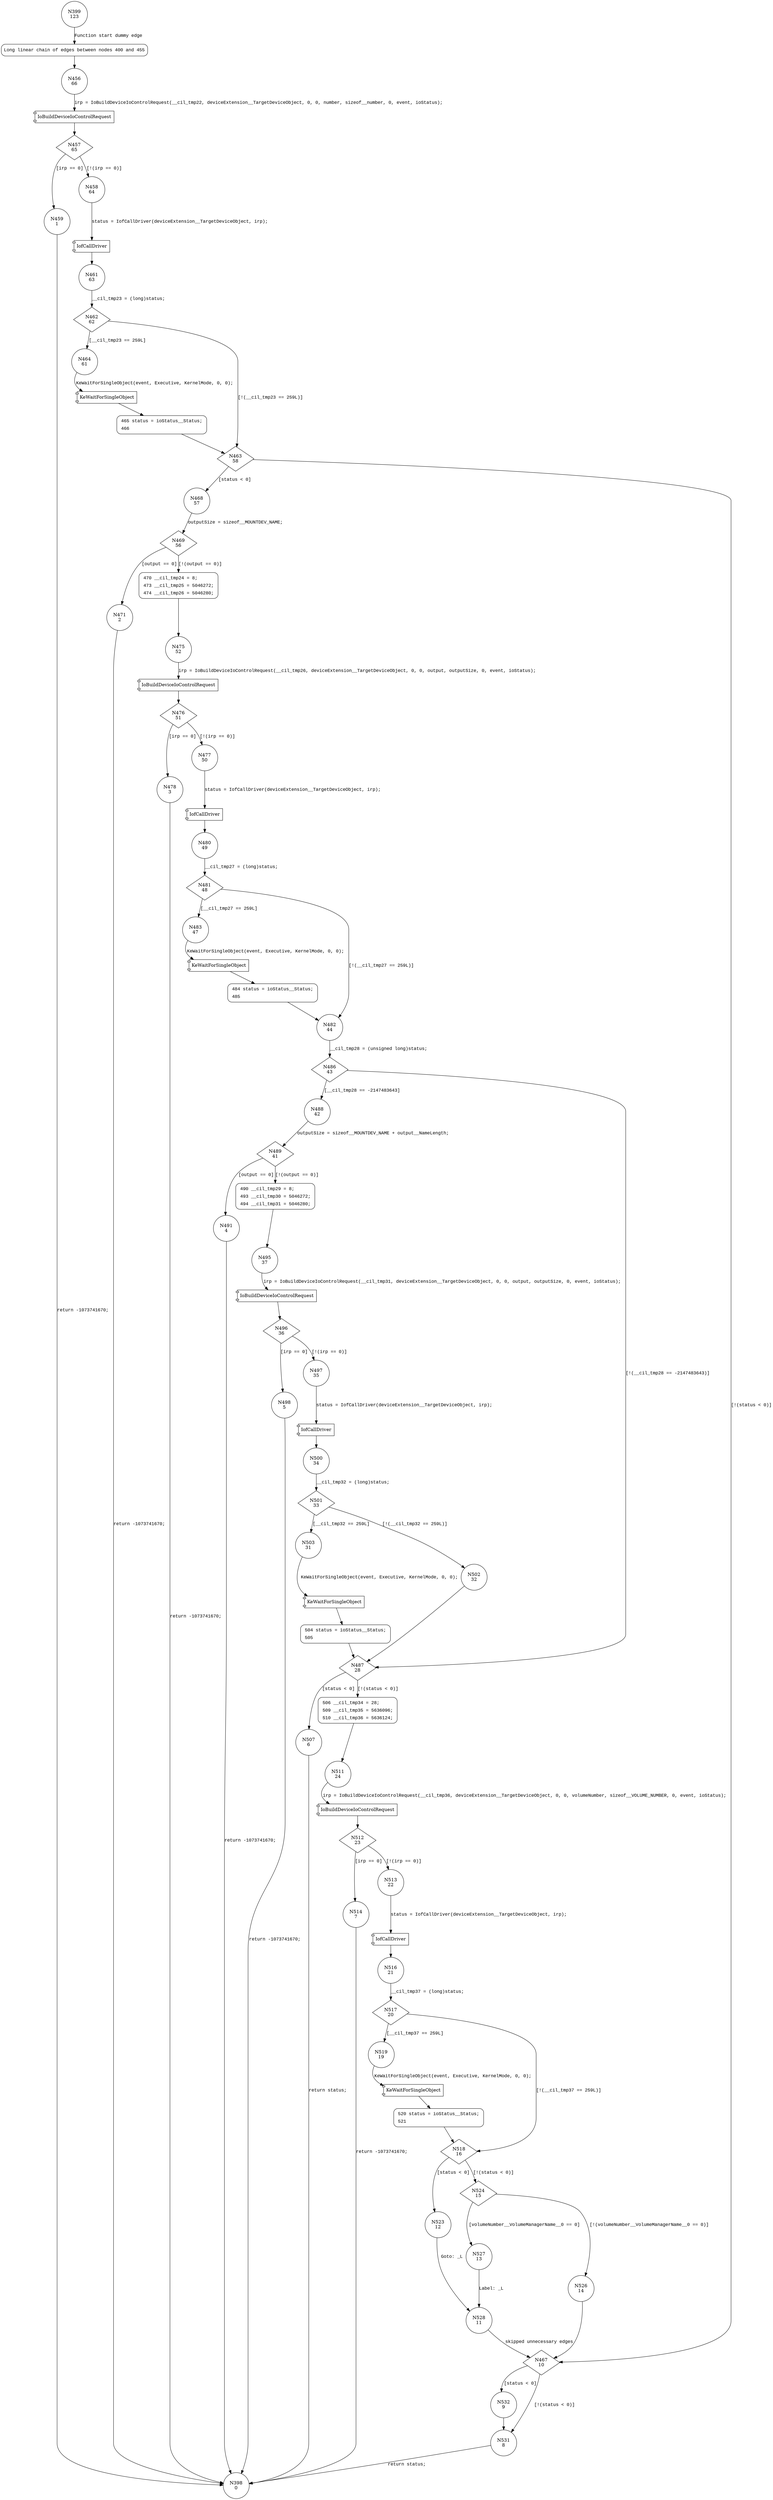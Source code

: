 digraph DiskPerfRegisterDevice {
399 [shape="circle" label="N399\n123"]
400 [shape="circle" label="N400\n122"]
456 [shape="circle" label="N456\n66"]
457 [shape="diamond" label="N457\n65"]
459 [shape="circle" label="N459\n1"]
458 [shape="circle" label="N458\n64"]
461 [shape="circle" label="N461\n63"]
462 [shape="diamond" label="N462\n62"]
464 [shape="circle" label="N464\n61"]
463 [shape="diamond" label="N463\n58"]
468 [shape="circle" label="N468\n57"]
467 [shape="diamond" label="N467\n10"]
532 [shape="circle" label="N532\n9"]
531 [shape="circle" label="N531\n8"]
398 [shape="circle" label="N398\n0"]
469 [shape="diamond" label="N469\n56"]
471 [shape="circle" label="N471\n2"]
470 [shape="circle" label="N470\n55"]
475 [shape="circle" label="N475\n52"]
476 [shape="diamond" label="N476\n51"]
478 [shape="circle" label="N478\n3"]
477 [shape="circle" label="N477\n50"]
480 [shape="circle" label="N480\n49"]
481 [shape="diamond" label="N481\n48"]
483 [shape="circle" label="N483\n47"]
482 [shape="circle" label="N482\n44"]
486 [shape="diamond" label="N486\n43"]
488 [shape="circle" label="N488\n42"]
487 [shape="diamond" label="N487\n28"]
507 [shape="circle" label="N507\n6"]
506 [shape="circle" label="N506\n27"]
511 [shape="circle" label="N511\n24"]
512 [shape="diamond" label="N512\n23"]
514 [shape="circle" label="N514\n7"]
513 [shape="circle" label="N513\n22"]
516 [shape="circle" label="N516\n21"]
517 [shape="diamond" label="N517\n20"]
519 [shape="circle" label="N519\n19"]
518 [shape="diamond" label="N518\n16"]
523 [shape="circle" label="N523\n12"]
524 [shape="diamond" label="N524\n15"]
527 [shape="circle" label="N527\n13"]
526 [shape="circle" label="N526\n14"]
528 [shape="circle" label="N528\n11"]
520 [shape="circle" label="N520\n18"]
489 [shape="diamond" label="N489\n41"]
491 [shape="circle" label="N491\n4"]
490 [shape="circle" label="N490\n40"]
495 [shape="circle" label="N495\n37"]
496 [shape="diamond" label="N496\n36"]
498 [shape="circle" label="N498\n5"]
497 [shape="circle" label="N497\n35"]
500 [shape="circle" label="N500\n34"]
501 [shape="diamond" label="N501\n33"]
503 [shape="circle" label="N503\n31"]
502 [shape="circle" label="N502\n32"]
504 [shape="circle" label="N504\n30"]
484 [shape="circle" label="N484\n46"]
465 [shape="circle" label="N465\n60"]
400 [style="filled,bold" penwidth="1" fillcolor="white" fontname="Courier New" shape="Mrecord" label="Long linear chain of edges between nodes 400 and 455"]
400 -> 456[label=""]
470 [style="filled,bold" penwidth="1" fillcolor="white" fontname="Courier New" shape="Mrecord" label=<<table border="0" cellborder="0" cellpadding="3" bgcolor="white"><tr><td align="right">470</td><td align="left">__cil_tmp24 = 8;</td></tr><tr><td align="right">473</td><td align="left">__cil_tmp25 = 5046272;</td></tr><tr><td align="right">474</td><td align="left">__cil_tmp26 = 5046280;</td></tr></table>>]
470 -> 475[label=""]
506 [style="filled,bold" penwidth="1" fillcolor="white" fontname="Courier New" shape="Mrecord" label=<<table border="0" cellborder="0" cellpadding="3" bgcolor="white"><tr><td align="right">506</td><td align="left">__cil_tmp34 = 28;</td></tr><tr><td align="right">509</td><td align="left">__cil_tmp35 = 5636096;</td></tr><tr><td align="right">510</td><td align="left">__cil_tmp36 = 5636124;</td></tr></table>>]
506 -> 511[label=""]
520 [style="filled,bold" penwidth="1" fillcolor="white" fontname="Courier New" shape="Mrecord" label=<<table border="0" cellborder="0" cellpadding="3" bgcolor="white"><tr><td align="right">520</td><td align="left">status = ioStatus__Status;</td></tr><tr><td align="right">521</td><td align="left"></td></tr></table>>]
520 -> 518[label=""]
490 [style="filled,bold" penwidth="1" fillcolor="white" fontname="Courier New" shape="Mrecord" label=<<table border="0" cellborder="0" cellpadding="3" bgcolor="white"><tr><td align="right">490</td><td align="left">__cil_tmp29 = 8;</td></tr><tr><td align="right">493</td><td align="left">__cil_tmp30 = 5046272;</td></tr><tr><td align="right">494</td><td align="left">__cil_tmp31 = 5046280;</td></tr></table>>]
490 -> 495[label=""]
504 [style="filled,bold" penwidth="1" fillcolor="white" fontname="Courier New" shape="Mrecord" label=<<table border="0" cellborder="0" cellpadding="3" bgcolor="white"><tr><td align="right">504</td><td align="left">status = ioStatus__Status;</td></tr><tr><td align="right">505</td><td align="left"></td></tr></table>>]
504 -> 487[label=""]
484 [style="filled,bold" penwidth="1" fillcolor="white" fontname="Courier New" shape="Mrecord" label=<<table border="0" cellborder="0" cellpadding="3" bgcolor="white"><tr><td align="right">484</td><td align="left">status = ioStatus__Status;</td></tr><tr><td align="right">485</td><td align="left"></td></tr></table>>]
484 -> 482[label=""]
465 [style="filled,bold" penwidth="1" fillcolor="white" fontname="Courier New" shape="Mrecord" label=<<table border="0" cellborder="0" cellpadding="3" bgcolor="white"><tr><td align="right">465</td><td align="left">status = ioStatus__Status;</td></tr><tr><td align="right">466</td><td align="left"></td></tr></table>>]
465 -> 463[label=""]
399 -> 400 [label="Function start dummy edge" fontname="Courier New"]
100028 [shape="component" label="IoBuildDeviceIoControlRequest"]
456 -> 100028 [label="irp = IoBuildDeviceIoControlRequest(__cil_tmp22, deviceExtension__TargetDeviceObject, 0, 0, number, sizeof__number, 0, event, ioStatus);" fontname="Courier New"]
100028 -> 457 [label="" fontname="Courier New"]
457 -> 459 [label="[irp == 0]" fontname="Courier New"]
457 -> 458 [label="[!(irp == 0)]" fontname="Courier New"]
100029 [shape="component" label="IofCallDriver"]
458 -> 100029 [label="status = IofCallDriver(deviceExtension__TargetDeviceObject, irp);" fontname="Courier New"]
100029 -> 461 [label="" fontname="Courier New"]
462 -> 464 [label="[__cil_tmp23 == 259L]" fontname="Courier New"]
462 -> 463 [label="[!(__cil_tmp23 == 259L)]" fontname="Courier New"]
463 -> 468 [label="[status < 0]" fontname="Courier New"]
463 -> 467 [label="[!(status < 0)]" fontname="Courier New"]
467 -> 532 [label="[status < 0]" fontname="Courier New"]
467 -> 531 [label="[!(status < 0)]" fontname="Courier New"]
531 -> 398 [label="return status;" fontname="Courier New"]
468 -> 469 [label="outputSize = sizeof__MOUNTDEV_NAME;" fontname="Courier New"]
469 -> 471 [label="[output == 0]" fontname="Courier New"]
469 -> 470 [label="[!(output == 0)]" fontname="Courier New"]
100030 [shape="component" label="IoBuildDeviceIoControlRequest"]
475 -> 100030 [label="irp = IoBuildDeviceIoControlRequest(__cil_tmp26, deviceExtension__TargetDeviceObject, 0, 0, output, outputSize, 0, event, ioStatus);" fontname="Courier New"]
100030 -> 476 [label="" fontname="Courier New"]
476 -> 478 [label="[irp == 0]" fontname="Courier New"]
476 -> 477 [label="[!(irp == 0)]" fontname="Courier New"]
100031 [shape="component" label="IofCallDriver"]
477 -> 100031 [label="status = IofCallDriver(deviceExtension__TargetDeviceObject, irp);" fontname="Courier New"]
100031 -> 480 [label="" fontname="Courier New"]
481 -> 483 [label="[__cil_tmp27 == 259L]" fontname="Courier New"]
481 -> 482 [label="[!(__cil_tmp27 == 259L)]" fontname="Courier New"]
482 -> 486 [label="__cil_tmp28 = (unsigned long)status;" fontname="Courier New"]
486 -> 488 [label="[__cil_tmp28 == -2147483643]" fontname="Courier New"]
486 -> 487 [label="[!(__cil_tmp28 == -2147483643)]" fontname="Courier New"]
487 -> 507 [label="[status < 0]" fontname="Courier New"]
487 -> 506 [label="[!(status < 0)]" fontname="Courier New"]
100032 [shape="component" label="IoBuildDeviceIoControlRequest"]
511 -> 100032 [label="irp = IoBuildDeviceIoControlRequest(__cil_tmp36, deviceExtension__TargetDeviceObject, 0, 0, volumeNumber, sizeof__VOLUME_NUMBER, 0, event, ioStatus);" fontname="Courier New"]
100032 -> 512 [label="" fontname="Courier New"]
512 -> 514 [label="[irp == 0]" fontname="Courier New"]
512 -> 513 [label="[!(irp == 0)]" fontname="Courier New"]
100033 [shape="component" label="IofCallDriver"]
513 -> 100033 [label="status = IofCallDriver(deviceExtension__TargetDeviceObject, irp);" fontname="Courier New"]
100033 -> 516 [label="" fontname="Courier New"]
517 -> 519 [label="[__cil_tmp37 == 259L]" fontname="Courier New"]
517 -> 518 [label="[!(__cil_tmp37 == 259L)]" fontname="Courier New"]
518 -> 523 [label="[status < 0]" fontname="Courier New"]
518 -> 524 [label="[!(status < 0)]" fontname="Courier New"]
524 -> 527 [label="[volumeNumber__VolumeManagerName__0 == 0]" fontname="Courier New"]
524 -> 526 [label="[!(volumeNumber__VolumeManagerName__0 == 0)]" fontname="Courier New"]
527 -> 528 [label="Label: _L" fontname="Courier New"]
528 -> 467 [label="skipped unnecessary edges" fontname="Courier New"]
100034 [shape="component" label="KeWaitForSingleObject"]
519 -> 100034 [label="KeWaitForSingleObject(event, Executive, KernelMode, 0, 0);" fontname="Courier New"]
100034 -> 520 [label="" fontname="Courier New"]
514 -> 398 [label="return -1073741670;" fontname="Courier New"]
488 -> 489 [label="outputSize = sizeof__MOUNTDEV_NAME + output__NameLength;" fontname="Courier New"]
489 -> 491 [label="[output == 0]" fontname="Courier New"]
489 -> 490 [label="[!(output == 0)]" fontname="Courier New"]
100035 [shape="component" label="IoBuildDeviceIoControlRequest"]
495 -> 100035 [label="irp = IoBuildDeviceIoControlRequest(__cil_tmp31, deviceExtension__TargetDeviceObject, 0, 0, output, outputSize, 0, event, ioStatus);" fontname="Courier New"]
100035 -> 496 [label="" fontname="Courier New"]
496 -> 498 [label="[irp == 0]" fontname="Courier New"]
496 -> 497 [label="[!(irp == 0)]" fontname="Courier New"]
100036 [shape="component" label="IofCallDriver"]
497 -> 100036 [label="status = IofCallDriver(deviceExtension__TargetDeviceObject, irp);" fontname="Courier New"]
100036 -> 500 [label="" fontname="Courier New"]
501 -> 503 [label="[__cil_tmp32 == 259L]" fontname="Courier New"]
501 -> 502 [label="[!(__cil_tmp32 == 259L)]" fontname="Courier New"]
100037 [shape="component" label="KeWaitForSingleObject"]
503 -> 100037 [label="KeWaitForSingleObject(event, Executive, KernelMode, 0, 0);" fontname="Courier New"]
100037 -> 504 [label="" fontname="Courier New"]
498 -> 398 [label="return -1073741670;" fontname="Courier New"]
100038 [shape="component" label="KeWaitForSingleObject"]
483 -> 100038 [label="KeWaitForSingleObject(event, Executive, KernelMode, 0, 0);" fontname="Courier New"]
100038 -> 484 [label="" fontname="Courier New"]
478 -> 398 [label="return -1073741670;" fontname="Courier New"]
100039 [shape="component" label="KeWaitForSingleObject"]
464 -> 100039 [label="KeWaitForSingleObject(event, Executive, KernelMode, 0, 0);" fontname="Courier New"]
100039 -> 465 [label="" fontname="Courier New"]
459 -> 398 [label="return -1073741670;" fontname="Courier New"]
461 -> 462 [label="__cil_tmp23 = (long)status;" fontname="Courier New"]
532 -> 531 [label="" fontname="Courier New"]
480 -> 481 [label="__cil_tmp27 = (long)status;" fontname="Courier New"]
516 -> 517 [label="__cil_tmp37 = (long)status;" fontname="Courier New"]
526 -> 467 [label="" fontname="Courier New"]
523 -> 528 [label="Goto: _L" fontname="Courier New"]
507 -> 398 [label="return status;" fontname="Courier New"]
500 -> 501 [label="__cil_tmp32 = (long)status;" fontname="Courier New"]
502 -> 487 [label="" fontname="Courier New"]
491 -> 398 [label="return -1073741670;" fontname="Courier New"]
471 -> 398 [label="return -1073741670;" fontname="Courier New"]
}